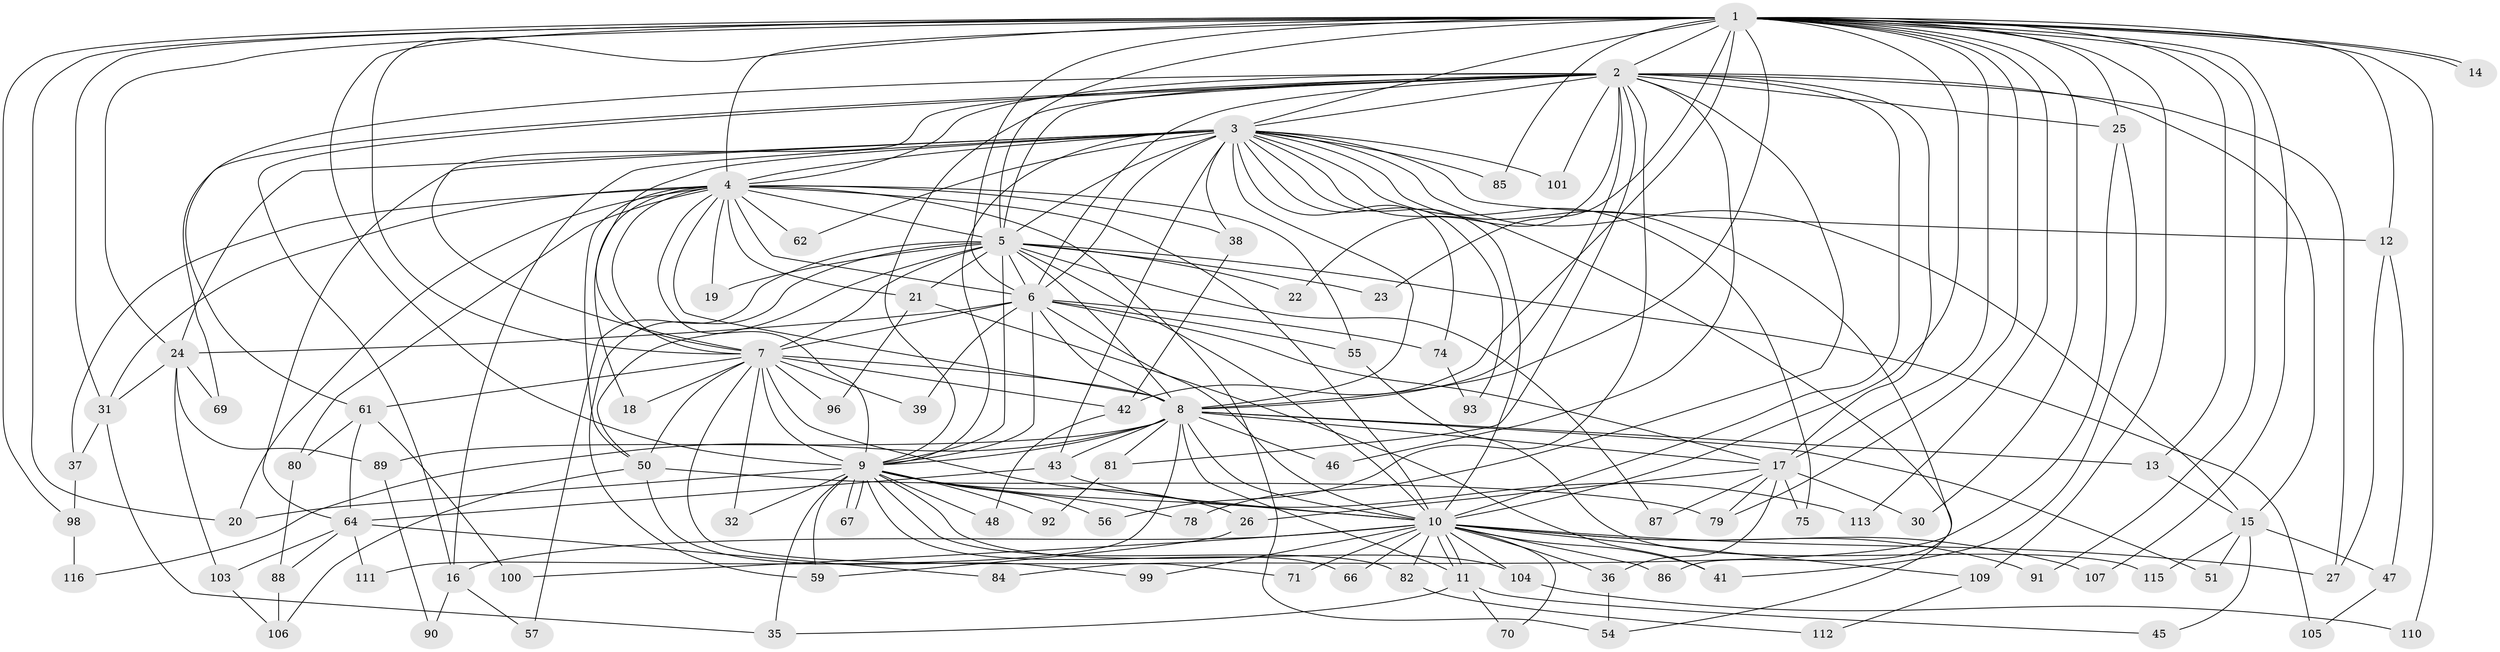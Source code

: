 // original degree distribution, {31: 0.008547008547008548, 20: 0.008547008547008548, 23: 0.008547008547008548, 22: 0.017094017094017096, 19: 0.008547008547008548, 16: 0.008547008547008548, 18: 0.017094017094017096, 28: 0.008547008547008548, 4: 0.07692307692307693, 3: 0.28205128205128205, 2: 0.48717948717948717, 7: 0.017094017094017096, 5: 0.02564102564102564, 9: 0.008547008547008548, 8: 0.008547008547008548, 6: 0.008547008547008548}
// Generated by graph-tools (version 1.1) at 2025/11/02/27/25 16:11:05]
// undirected, 91 vertices, 225 edges
graph export_dot {
graph [start="1"]
  node [color=gray90,style=filled];
  1 [super="+102"];
  2 [super="+53"];
  3 [super="+40"];
  4 [super="+44"];
  5 [super="+83"];
  6 [super="+33"];
  7 [super="+34"];
  8 [super="+77"];
  9 [super="+60"];
  10 [super="+52"];
  11 [super="+28"];
  12;
  13;
  14;
  15 [super="+65"];
  16;
  17 [super="+29"];
  18;
  19;
  20 [super="+63"];
  21 [super="+58"];
  22;
  23;
  24 [super="+72"];
  25;
  26 [super="+117"];
  27 [super="+95"];
  30;
  31 [super="+97"];
  32;
  35;
  36 [super="+108"];
  37;
  38;
  39;
  41 [super="+49"];
  42 [super="+73"];
  43;
  45;
  46;
  47;
  48;
  50 [super="+76"];
  51;
  54;
  55;
  56;
  57;
  59;
  61 [super="+68"];
  62;
  64;
  66;
  67;
  69;
  70;
  71;
  74;
  75;
  78;
  79 [super="+94"];
  80;
  81;
  82;
  84;
  85;
  86;
  87;
  88;
  89;
  90;
  91;
  92;
  93;
  96;
  98;
  99;
  100;
  101;
  103 [super="+114"];
  104;
  105;
  106;
  107;
  109;
  110;
  111;
  112;
  113;
  115;
  116;
  1 -- 2;
  1 -- 3;
  1 -- 4;
  1 -- 5 [weight=2];
  1 -- 6 [weight=2];
  1 -- 7;
  1 -- 8;
  1 -- 9;
  1 -- 10;
  1 -- 12;
  1 -- 13;
  1 -- 14;
  1 -- 14;
  1 -- 17;
  1 -- 20;
  1 -- 23;
  1 -- 24 [weight=2];
  1 -- 25;
  1 -- 30;
  1 -- 31;
  1 -- 42;
  1 -- 79;
  1 -- 85;
  1 -- 91;
  1 -- 98;
  1 -- 109;
  1 -- 110;
  1 -- 113;
  1 -- 107;
  2 -- 3;
  2 -- 4;
  2 -- 5;
  2 -- 6;
  2 -- 7;
  2 -- 8;
  2 -- 9;
  2 -- 10;
  2 -- 15;
  2 -- 17;
  2 -- 22;
  2 -- 25;
  2 -- 27;
  2 -- 46;
  2 -- 56;
  2 -- 61;
  2 -- 69;
  2 -- 101;
  2 -- 16;
  2 -- 81;
  2 -- 78;
  3 -- 4;
  3 -- 5;
  3 -- 6;
  3 -- 7;
  3 -- 8;
  3 -- 9;
  3 -- 10;
  3 -- 12;
  3 -- 16;
  3 -- 38;
  3 -- 43;
  3 -- 54;
  3 -- 62;
  3 -- 64;
  3 -- 75;
  3 -- 85;
  3 -- 86;
  3 -- 93;
  3 -- 101;
  3 -- 24;
  3 -- 74;
  3 -- 15;
  4 -- 5;
  4 -- 6;
  4 -- 7;
  4 -- 8;
  4 -- 9;
  4 -- 10 [weight=2];
  4 -- 18;
  4 -- 19;
  4 -- 20;
  4 -- 21 [weight=2];
  4 -- 31;
  4 -- 37;
  4 -- 38;
  4 -- 54;
  4 -- 62;
  4 -- 80;
  4 -- 50;
  4 -- 55;
  5 -- 6;
  5 -- 7;
  5 -- 8;
  5 -- 9;
  5 -- 10;
  5 -- 19;
  5 -- 21;
  5 -- 22;
  5 -- 23;
  5 -- 50;
  5 -- 57;
  5 -- 59;
  5 -- 87;
  5 -- 105;
  6 -- 7;
  6 -- 8;
  6 -- 9;
  6 -- 10;
  6 -- 24;
  6 -- 39;
  6 -- 55;
  6 -- 74;
  6 -- 17 [weight=2];
  7 -- 8;
  7 -- 9;
  7 -- 10 [weight=3];
  7 -- 18;
  7 -- 32;
  7 -- 39;
  7 -- 50;
  7 -- 61;
  7 -- 71;
  7 -- 96;
  7 -- 42;
  8 -- 9;
  8 -- 10;
  8 -- 13;
  8 -- 43;
  8 -- 46;
  8 -- 51;
  8 -- 81;
  8 -- 89;
  8 -- 116;
  8 -- 17;
  8 -- 111;
  8 -- 11;
  9 -- 10;
  9 -- 26;
  9 -- 32;
  9 -- 48;
  9 -- 56;
  9 -- 59;
  9 -- 66;
  9 -- 67;
  9 -- 67;
  9 -- 82;
  9 -- 92;
  9 -- 104;
  9 -- 35;
  9 -- 78;
  9 -- 20;
  10 -- 11;
  10 -- 11;
  10 -- 16;
  10 -- 27;
  10 -- 36;
  10 -- 41;
  10 -- 66;
  10 -- 70;
  10 -- 71;
  10 -- 82;
  10 -- 86;
  10 -- 91;
  10 -- 99;
  10 -- 104;
  10 -- 107;
  10 -- 109;
  10 -- 100;
  11 -- 35;
  11 -- 45;
  11 -- 70;
  12 -- 47;
  12 -- 27;
  13 -- 15;
  15 -- 45;
  15 -- 47;
  15 -- 51;
  15 -- 115;
  16 -- 57;
  16 -- 90;
  17 -- 26;
  17 -- 30;
  17 -- 36;
  17 -- 75;
  17 -- 87;
  17 -- 79;
  21 -- 41;
  21 -- 96;
  24 -- 69;
  24 -- 89;
  24 -- 103;
  24 -- 31;
  25 -- 84;
  25 -- 41;
  26 -- 59;
  31 -- 35;
  31 -- 37;
  36 -- 54;
  37 -- 98;
  38 -- 42;
  42 -- 48;
  43 -- 64;
  43 -- 113;
  47 -- 105;
  50 -- 79;
  50 -- 99;
  50 -- 106;
  55 -- 115;
  61 -- 100;
  61 -- 64;
  61 -- 80;
  64 -- 84;
  64 -- 88;
  64 -- 103;
  64 -- 111;
  74 -- 93;
  80 -- 88;
  81 -- 92;
  82 -- 112;
  88 -- 106;
  89 -- 90;
  98 -- 116;
  103 -- 106;
  104 -- 110;
  109 -- 112;
}
